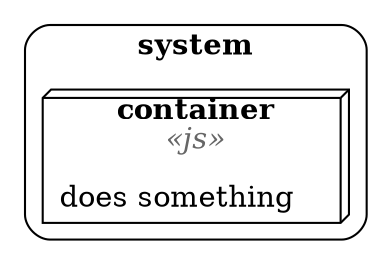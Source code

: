 digraph g {
  compound=true

  subgraph cluster_g0 {
    label=<<b>system</b>> style="rounded"

    g1 [shape="box3d" label=<
<b>container</b>
<br/>
<font color="#666666"><i>&#171;js&#187;</i></font>
<br/>
<br/>
does something
    >]
  }

}
